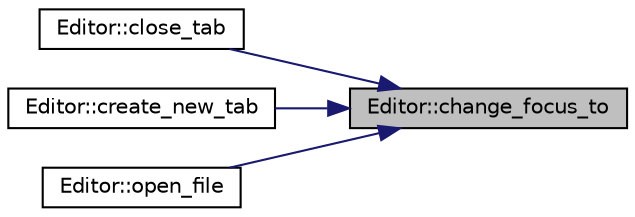 digraph "Editor::change_focus_to"
{
 // INTERACTIVE_SVG=YES
 // LATEX_PDF_SIZE
  bgcolor="transparent";
  edge [fontname="Helvetica",fontsize="10",labelfontname="Helvetica",labelfontsize="10"];
  node [fontname="Helvetica",fontsize="10",shape=record];
  rankdir="RL";
  Node1 [label="Editor::change_focus_to",height=0.2,width=0.4,color="black", fillcolor="grey75", style="filled", fontcolor="black",tooltip="changing focus to target tab through setting \"current_tab\" parameter value."];
  Node1 -> Node2 [dir="back",color="midnightblue",fontsize="10",style="solid",fontname="Helvetica"];
  Node2 [label="Editor::close_tab",height=0.2,width=0.4,color="black",URL="$dc/d38/class_editor.html#ad350995c3add4fc934b22e7172b7cac8",tooltip="closing tab (removing it from open tabs)."];
  Node1 -> Node3 [dir="back",color="midnightblue",fontsize="10",style="solid",fontname="Helvetica"];
  Node3 [label="Editor::create_new_tab",height=0.2,width=0.4,color="black",URL="$dc/d38/class_editor.html#a546443cb9f1a9740e3b7d0f03d06e6ad",tooltip="creating new empty tab"];
  Node1 -> Node4 [dir="back",color="midnightblue",fontsize="10",style="solid",fontname="Helvetica"];
  Node4 [label="Editor::open_file",height=0.2,width=0.4,color="black",URL="$dc/d38/class_editor.html#a0dbd67151109a433f0df1af433a59fd4",tooltip="loading new document to open tabs"];
}
